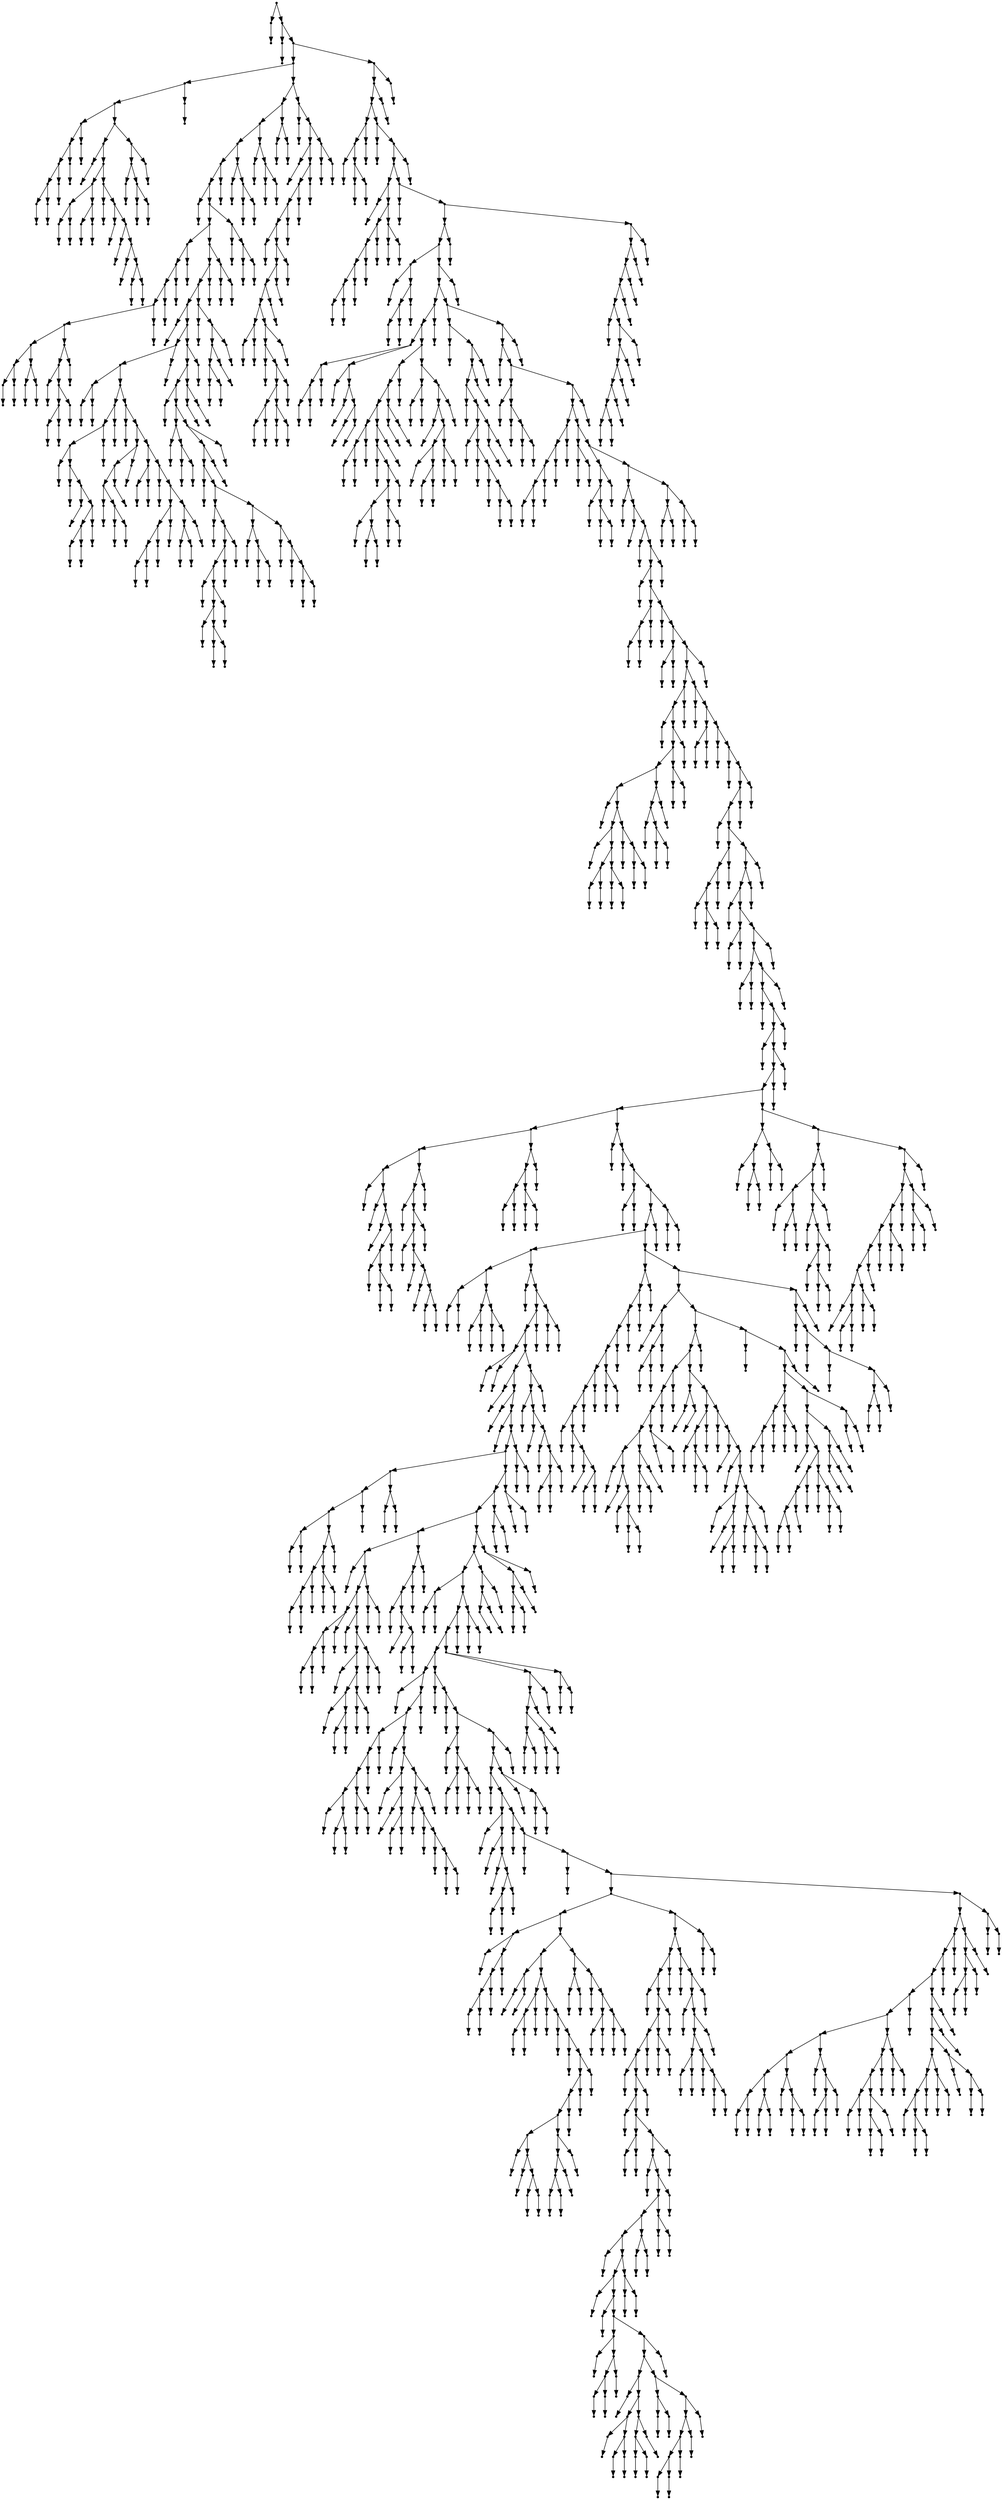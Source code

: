 digraph {
  1978 [shape=point];
  1 [shape=point];
  0 [shape=point];
  1977 [shape=point];
  3 [shape=point];
  2 [shape=point];
  1976 [shape=point];
  386 [shape=point];
  65 [shape=point];
  62 [shape=point];
  17 [shape=point];
  14 [shape=point];
  11 [shape=point];
  8 [shape=point];
  5 [shape=point];
  4 [shape=point];
  7 [shape=point];
  6 [shape=point];
  10 [shape=point];
  9 [shape=point];
  13 [shape=point];
  12 [shape=point];
  16 [shape=point];
  15 [shape=point];
  61 [shape=point];
  49 [shape=point];
  19 [shape=point];
  18 [shape=point];
  48 [shape=point];
  30 [shape=point];
  24 [shape=point];
  21 [shape=point];
  20 [shape=point];
  23 [shape=point];
  22 [shape=point];
  29 [shape=point];
  26 [shape=point];
  25 [shape=point];
  28 [shape=point];
  27 [shape=point];
  47 [shape=point];
  32 [shape=point];
  31 [shape=point];
  46 [shape=point];
  34 [shape=point];
  33 [shape=point];
  45 [shape=point];
  36 [shape=point];
  35 [shape=point];
  44 [shape=point];
  38 [shape=point];
  37 [shape=point];
  43 [shape=point];
  40 [shape=point];
  39 [shape=point];
  42 [shape=point];
  41 [shape=point];
  60 [shape=point];
  57 [shape=point];
  51 [shape=point];
  50 [shape=point];
  56 [shape=point];
  53 [shape=point];
  52 [shape=point];
  55 [shape=point];
  54 [shape=point];
  59 [shape=point];
  58 [shape=point];
  64 [shape=point];
  63 [shape=point];
  385 [shape=point];
  325 [shape=point];
  319 [shape=point];
  310 [shape=point];
  301 [shape=point];
  298 [shape=point];
  67 [shape=point];
  66 [shape=point];
  297 [shape=point];
  288 [shape=point];
  105 [shape=point];
  102 [shape=point];
  99 [shape=point];
  96 [shape=point];
  93 [shape=point];
  78 [shape=point];
  72 [shape=point];
  69 [shape=point];
  68 [shape=point];
  71 [shape=point];
  70 [shape=point];
  77 [shape=point];
  74 [shape=point];
  73 [shape=point];
  76 [shape=point];
  75 [shape=point];
  92 [shape=point];
  89 [shape=point];
  80 [shape=point];
  79 [shape=point];
  88 [shape=point];
  85 [shape=point];
  82 [shape=point];
  81 [shape=point];
  84 [shape=point];
  83 [shape=point];
  87 [shape=point];
  86 [shape=point];
  91 [shape=point];
  90 [shape=point];
  95 [shape=point];
  94 [shape=point];
  98 [shape=point];
  97 [shape=point];
  101 [shape=point];
  100 [shape=point];
  104 [shape=point];
  103 [shape=point];
  287 [shape=point];
  281 [shape=point];
  278 [shape=point];
  263 [shape=point];
  107 [shape=point];
  106 [shape=point];
  262 [shape=point];
  187 [shape=point];
  184 [shape=point];
  112 [shape=point];
  109 [shape=point];
  108 [shape=point];
  111 [shape=point];
  110 [shape=point];
  183 [shape=point];
  135 [shape=point];
  132 [shape=point];
  129 [shape=point];
  114 [shape=point];
  113 [shape=point];
  128 [shape=point];
  116 [shape=point];
  115 [shape=point];
  127 [shape=point];
  118 [shape=point];
  117 [shape=point];
  126 [shape=point];
  123 [shape=point];
  120 [shape=point];
  119 [shape=point];
  122 [shape=point];
  121 [shape=point];
  125 [shape=point];
  124 [shape=point];
  131 [shape=point];
  130 [shape=point];
  134 [shape=point];
  133 [shape=point];
  182 [shape=point];
  137 [shape=point];
  136 [shape=point];
  181 [shape=point];
  151 [shape=point];
  148 [shape=point];
  145 [shape=point];
  139 [shape=point];
  138 [shape=point];
  144 [shape=point];
  141 [shape=point];
  140 [shape=point];
  143 [shape=point];
  142 [shape=point];
  147 [shape=point];
  146 [shape=point];
  150 [shape=point];
  149 [shape=point];
  180 [shape=point];
  156 [shape=point];
  153 [shape=point];
  152 [shape=point];
  155 [shape=point];
  154 [shape=point];
  179 [shape=point];
  158 [shape=point];
  157 [shape=point];
  178 [shape=point];
  169 [shape=point];
  166 [shape=point];
  163 [shape=point];
  160 [shape=point];
  159 [shape=point];
  162 [shape=point];
  161 [shape=point];
  165 [shape=point];
  164 [shape=point];
  168 [shape=point];
  167 [shape=point];
  177 [shape=point];
  174 [shape=point];
  171 [shape=point];
  170 [shape=point];
  173 [shape=point];
  172 [shape=point];
  176 [shape=point];
  175 [shape=point];
  186 [shape=point];
  185 [shape=point];
  261 [shape=point];
  258 [shape=point];
  252 [shape=point];
  189 [shape=point];
  188 [shape=point];
  251 [shape=point];
  197 [shape=point];
  191 [shape=point];
  190 [shape=point];
  196 [shape=point];
  193 [shape=point];
  192 [shape=point];
  195 [shape=point];
  194 [shape=point];
  250 [shape=point];
  247 [shape=point];
  244 [shape=point];
  199 [shape=point];
  198 [shape=point];
  243 [shape=point];
  222 [shape=point];
  201 [shape=point];
  200 [shape=point];
  221 [shape=point];
  218 [shape=point];
  215 [shape=point];
  203 [shape=point];
  202 [shape=point];
  214 [shape=point];
  211 [shape=point];
  205 [shape=point];
  204 [shape=point];
  210 [shape=point];
  207 [shape=point];
  206 [shape=point];
  209 [shape=point];
  208 [shape=point];
  213 [shape=point];
  212 [shape=point];
  217 [shape=point];
  216 [shape=point];
  220 [shape=point];
  219 [shape=point];
  242 [shape=point];
  230 [shape=point];
  224 [shape=point];
  223 [shape=point];
  229 [shape=point];
  226 [shape=point];
  225 [shape=point];
  228 [shape=point];
  227 [shape=point];
  241 [shape=point];
  232 [shape=point];
  231 [shape=point];
  240 [shape=point];
  234 [shape=point];
  233 [shape=point];
  239 [shape=point];
  236 [shape=point];
  235 [shape=point];
  238 [shape=point];
  237 [shape=point];
  246 [shape=point];
  245 [shape=point];
  249 [shape=point];
  248 [shape=point];
  257 [shape=point];
  254 [shape=point];
  253 [shape=point];
  256 [shape=point];
  255 [shape=point];
  260 [shape=point];
  259 [shape=point];
  277 [shape=point];
  265 [shape=point];
  264 [shape=point];
  276 [shape=point];
  273 [shape=point];
  270 [shape=point];
  267 [shape=point];
  266 [shape=point];
  269 [shape=point];
  268 [shape=point];
  272 [shape=point];
  271 [shape=point];
  275 [shape=point];
  274 [shape=point];
  280 [shape=point];
  279 [shape=point];
  286 [shape=point];
  283 [shape=point];
  282 [shape=point];
  285 [shape=point];
  284 [shape=point];
  296 [shape=point];
  290 [shape=point];
  289 [shape=point];
  295 [shape=point];
  292 [shape=point];
  291 [shape=point];
  294 [shape=point];
  293 [shape=point];
  300 [shape=point];
  299 [shape=point];
  309 [shape=point];
  303 [shape=point];
  302 [shape=point];
  308 [shape=point];
  305 [shape=point];
  304 [shape=point];
  307 [shape=point];
  306 [shape=point];
  318 [shape=point];
  312 [shape=point];
  311 [shape=point];
  317 [shape=point];
  314 [shape=point];
  313 [shape=point];
  316 [shape=point];
  315 [shape=point];
  324 [shape=point];
  321 [shape=point];
  320 [shape=point];
  323 [shape=point];
  322 [shape=point];
  384 [shape=point];
  327 [shape=point];
  326 [shape=point];
  383 [shape=point];
  377 [shape=point];
  329 [shape=point];
  328 [shape=point];
  376 [shape=point];
  373 [shape=point];
  370 [shape=point];
  367 [shape=point];
  331 [shape=point];
  330 [shape=point];
  366 [shape=point];
  363 [shape=point];
  360 [shape=point];
  357 [shape=point];
  336 [shape=point];
  333 [shape=point];
  332 [shape=point];
  335 [shape=point];
  334 [shape=point];
  356 [shape=point];
  353 [shape=point];
  338 [shape=point];
  337 [shape=point];
  352 [shape=point];
  349 [shape=point];
  343 [shape=point];
  340 [shape=point];
  339 [shape=point];
  342 [shape=point];
  341 [shape=point];
  348 [shape=point];
  345 [shape=point];
  344 [shape=point];
  347 [shape=point];
  346 [shape=point];
  351 [shape=point];
  350 [shape=point];
  355 [shape=point];
  354 [shape=point];
  359 [shape=point];
  358 [shape=point];
  362 [shape=point];
  361 [shape=point];
  365 [shape=point];
  364 [shape=point];
  369 [shape=point];
  368 [shape=point];
  372 [shape=point];
  371 [shape=point];
  375 [shape=point];
  374 [shape=point];
  382 [shape=point];
  379 [shape=point];
  378 [shape=point];
  381 [shape=point];
  380 [shape=point];
  1975 [shape=point];
  1972 [shape=point];
  1969 [shape=point];
  397 [shape=point];
  394 [shape=point];
  388 [shape=point];
  387 [shape=point];
  393 [shape=point];
  390 [shape=point];
  389 [shape=point];
  392 [shape=point];
  391 [shape=point];
  396 [shape=point];
  395 [shape=point];
  1968 [shape=point];
  399 [shape=point];
  398 [shape=point];
  1967 [shape=point];
  1964 [shape=point];
  422 [shape=point];
  401 [shape=point];
  400 [shape=point];
  421 [shape=point];
  415 [shape=point];
  412 [shape=point];
  409 [shape=point];
  406 [shape=point];
  403 [shape=point];
  402 [shape=point];
  405 [shape=point];
  404 [shape=point];
  408 [shape=point];
  407 [shape=point];
  411 [shape=point];
  410 [shape=point];
  414 [shape=point];
  413 [shape=point];
  420 [shape=point];
  417 [shape=point];
  416 [shape=point];
  419 [shape=point];
  418 [shape=point];
  1963 [shape=point];
  424 [shape=point];
  423 [shape=point];
  1962 [shape=point];
  1929 [shape=point];
  1926 [shape=point];
  435 [shape=point];
  426 [shape=point];
  425 [shape=point];
  434 [shape=point];
  431 [shape=point];
  428 [shape=point];
  427 [shape=point];
  430 [shape=point];
  429 [shape=point];
  433 [shape=point];
  432 [shape=point];
  1925 [shape=point];
  1922 [shape=point];
  527 [shape=point];
  524 [shape=point];
  455 [shape=point];
  443 [shape=point];
  440 [shape=point];
  437 [shape=point];
  436 [shape=point];
  439 [shape=point];
  438 [shape=point];
  442 [shape=point];
  441 [shape=point];
  454 [shape=point];
  445 [shape=point];
  444 [shape=point];
  453 [shape=point];
  447 [shape=point];
  446 [shape=point];
  452 [shape=point];
  449 [shape=point];
  448 [shape=point];
  451 [shape=point];
  450 [shape=point];
  523 [shape=point];
  496 [shape=point];
  493 [shape=point];
  487 [shape=point];
  463 [shape=point];
  460 [shape=point];
  457 [shape=point];
  456 [shape=point];
  459 [shape=point];
  458 [shape=point];
  462 [shape=point];
  461 [shape=point];
  486 [shape=point];
  483 [shape=point];
  465 [shape=point];
  464 [shape=point];
  482 [shape=point];
  479 [shape=point];
  473 [shape=point];
  467 [shape=point];
  466 [shape=point];
  472 [shape=point];
  469 [shape=point];
  468 [shape=point];
  471 [shape=point];
  470 [shape=point];
  478 [shape=point];
  475 [shape=point];
  474 [shape=point];
  477 [shape=point];
  476 [shape=point];
  481 [shape=point];
  480 [shape=point];
  485 [shape=point];
  484 [shape=point];
  492 [shape=point];
  489 [shape=point];
  488 [shape=point];
  491 [shape=point];
  490 [shape=point];
  495 [shape=point];
  494 [shape=point];
  522 [shape=point];
  501 [shape=point];
  498 [shape=point];
  497 [shape=point];
  500 [shape=point];
  499 [shape=point];
  521 [shape=point];
  518 [shape=point];
  503 [shape=point];
  502 [shape=point];
  517 [shape=point];
  511 [shape=point];
  505 [shape=point];
  504 [shape=point];
  510 [shape=point];
  507 [shape=point];
  506 [shape=point];
  509 [shape=point];
  508 [shape=point];
  516 [shape=point];
  513 [shape=point];
  512 [shape=point];
  515 [shape=point];
  514 [shape=point];
  520 [shape=point];
  519 [shape=point];
  526 [shape=point];
  525 [shape=point];
  1921 [shape=point];
  559 [shape=point];
  529 [shape=point];
  528 [shape=point];
  558 [shape=point];
  555 [shape=point];
  552 [shape=point];
  531 [shape=point];
  530 [shape=point];
  551 [shape=point];
  545 [shape=point];
  533 [shape=point];
  532 [shape=point];
  544 [shape=point];
  535 [shape=point];
  534 [shape=point];
  543 [shape=point];
  537 [shape=point];
  536 [shape=point];
  542 [shape=point];
  539 [shape=point];
  538 [shape=point];
  541 [shape=point];
  540 [shape=point];
  550 [shape=point];
  547 [shape=point];
  546 [shape=point];
  549 [shape=point];
  548 [shape=point];
  554 [shape=point];
  553 [shape=point];
  557 [shape=point];
  556 [shape=point];
  1920 [shape=point];
  1917 [shape=point];
  561 [shape=point];
  560 [shape=point];
  1916 [shape=point];
  572 [shape=point];
  563 [shape=point];
  562 [shape=point];
  571 [shape=point];
  565 [shape=point];
  564 [shape=point];
  570 [shape=point];
  567 [shape=point];
  566 [shape=point];
  569 [shape=point];
  568 [shape=point];
  1915 [shape=point];
  1912 [shape=point];
  586 [shape=point];
  583 [shape=point];
  580 [shape=point];
  577 [shape=point];
  574 [shape=point];
  573 [shape=point];
  576 [shape=point];
  575 [shape=point];
  579 [shape=point];
  578 [shape=point];
  582 [shape=point];
  581 [shape=point];
  585 [shape=point];
  584 [shape=point];
  1911 [shape=point];
  591 [shape=point];
  588 [shape=point];
  587 [shape=point];
  590 [shape=point];
  589 [shape=point];
  1910 [shape=point];
  602 [shape=point];
  599 [shape=point];
  593 [shape=point];
  592 [shape=point];
  598 [shape=point];
  595 [shape=point];
  594 [shape=point];
  597 [shape=point];
  596 [shape=point];
  601 [shape=point];
  600 [shape=point];
  1909 [shape=point];
  1897 [shape=point];
  604 [shape=point];
  603 [shape=point];
  1896 [shape=point];
  606 [shape=point];
  605 [shape=point];
  1895 [shape=point];
  608 [shape=point];
  607 [shape=point];
  1894 [shape=point];
  1891 [shape=point];
  610 [shape=point];
  609 [shape=point];
  1890 [shape=point];
  618 [shape=point];
  615 [shape=point];
  612 [shape=point];
  611 [shape=point];
  614 [shape=point];
  613 [shape=point];
  617 [shape=point];
  616 [shape=point];
  1889 [shape=point];
  620 [shape=point];
  619 [shape=point];
  1888 [shape=point];
  625 [shape=point];
  622 [shape=point];
  621 [shape=point];
  624 [shape=point];
  623 [shape=point];
  1887 [shape=point];
  1884 [shape=point];
  678 [shape=point];
  675 [shape=point];
  627 [shape=point];
  626 [shape=point];
  674 [shape=point];
  671 [shape=point];
  665 [shape=point];
  653 [shape=point];
  629 [shape=point];
  628 [shape=point];
  652 [shape=point];
  643 [shape=point];
  631 [shape=point];
  630 [shape=point];
  642 [shape=point];
  636 [shape=point];
  633 [shape=point];
  632 [shape=point];
  635 [shape=point];
  634 [shape=point];
  641 [shape=point];
  638 [shape=point];
  637 [shape=point];
  640 [shape=point];
  639 [shape=point];
  651 [shape=point];
  645 [shape=point];
  644 [shape=point];
  650 [shape=point];
  647 [shape=point];
  646 [shape=point];
  649 [shape=point];
  648 [shape=point];
  664 [shape=point];
  661 [shape=point];
  655 [shape=point];
  654 [shape=point];
  660 [shape=point];
  657 [shape=point];
  656 [shape=point];
  659 [shape=point];
  658 [shape=point];
  663 [shape=point];
  662 [shape=point];
  670 [shape=point];
  667 [shape=point];
  666 [shape=point];
  669 [shape=point];
  668 [shape=point];
  673 [shape=point];
  672 [shape=point];
  677 [shape=point];
  676 [shape=point];
  1883 [shape=point];
  680 [shape=point];
  679 [shape=point];
  1882 [shape=point];
  685 [shape=point];
  682 [shape=point];
  681 [shape=point];
  684 [shape=point];
  683 [shape=point];
  1881 [shape=point];
  687 [shape=point];
  686 [shape=point];
  1880 [shape=point];
  689 [shape=point];
  688 [shape=point];
  1879 [shape=point];
  1876 [shape=point];
  1873 [shape=point];
  691 [shape=point];
  690 [shape=point];
  1872 [shape=point];
  705 [shape=point];
  702 [shape=point];
  699 [shape=point];
  693 [shape=point];
  692 [shape=point];
  698 [shape=point];
  695 [shape=point];
  694 [shape=point];
  697 [shape=point];
  696 [shape=point];
  701 [shape=point];
  700 [shape=point];
  704 [shape=point];
  703 [shape=point];
  1871 [shape=point];
  1868 [shape=point];
  1865 [shape=point];
  707 [shape=point];
  706 [shape=point];
  1864 [shape=point];
  712 [shape=point];
  709 [shape=point];
  708 [shape=point];
  711 [shape=point];
  710 [shape=point];
  1863 [shape=point];
  1860 [shape=point];
  717 [shape=point];
  714 [shape=point];
  713 [shape=point];
  716 [shape=point];
  715 [shape=point];
  1859 [shape=point];
  1856 [shape=point];
  719 [shape=point];
  718 [shape=point];
  1855 [shape=point];
  1852 [shape=point];
  721 [shape=point];
  720 [shape=point];
  1851 [shape=point];
  1848 [shape=point];
  1845 [shape=point];
  1758 [shape=point];
  780 [shape=point];
  765 [shape=point];
  741 [shape=point];
  723 [shape=point];
  722 [shape=point];
  740 [shape=point];
  725 [shape=point];
  724 [shape=point];
  739 [shape=point];
  727 [shape=point];
  726 [shape=point];
  738 [shape=point];
  735 [shape=point];
  729 [shape=point];
  728 [shape=point];
  734 [shape=point];
  731 [shape=point];
  730 [shape=point];
  733 [shape=point];
  732 [shape=point];
  737 [shape=point];
  736 [shape=point];
  764 [shape=point];
  761 [shape=point];
  743 [shape=point];
  742 [shape=point];
  760 [shape=point];
  757 [shape=point];
  745 [shape=point];
  744 [shape=point];
  756 [shape=point];
  747 [shape=point];
  746 [shape=point];
  755 [shape=point];
  749 [shape=point];
  748 [shape=point];
  754 [shape=point];
  751 [shape=point];
  750 [shape=point];
  753 [shape=point];
  752 [shape=point];
  759 [shape=point];
  758 [shape=point];
  763 [shape=point];
  762 [shape=point];
  779 [shape=point];
  776 [shape=point];
  770 [shape=point];
  767 [shape=point];
  766 [shape=point];
  769 [shape=point];
  768 [shape=point];
  775 [shape=point];
  772 [shape=point];
  771 [shape=point];
  774 [shape=point];
  773 [shape=point];
  778 [shape=point];
  777 [shape=point];
  1757 [shape=point];
  782 [shape=point];
  781 [shape=point];
  1756 [shape=point];
  784 [shape=point];
  783 [shape=point];
  1755 [shape=point];
  789 [shape=point];
  786 [shape=point];
  785 [shape=point];
  788 [shape=point];
  787 [shape=point];
  1754 [shape=point];
  1748 [shape=point];
  1745 [shape=point];
  1523 [shape=point];
  806 [shape=point];
  794 [shape=point];
  791 [shape=point];
  790 [shape=point];
  793 [shape=point];
  792 [shape=point];
  805 [shape=point];
  799 [shape=point];
  796 [shape=point];
  795 [shape=point];
  798 [shape=point];
  797 [shape=point];
  804 [shape=point];
  801 [shape=point];
  800 [shape=point];
  803 [shape=point];
  802 [shape=point];
  1522 [shape=point];
  808 [shape=point];
  807 [shape=point];
  1521 [shape=point];
  1515 [shape=point];
  1512 [shape=point];
  813 [shape=point];
  810 [shape=point];
  809 [shape=point];
  812 [shape=point];
  811 [shape=point];
  1511 [shape=point];
  1490 [shape=point];
  815 [shape=point];
  814 [shape=point];
  1489 [shape=point];
  817 [shape=point];
  816 [shape=point];
  1488 [shape=point];
  819 [shape=point];
  818 [shape=point];
  1487 [shape=point];
  1481 [shape=point];
  851 [shape=point];
  845 [shape=point];
  842 [shape=point];
  824 [shape=point];
  821 [shape=point];
  820 [shape=point];
  823 [shape=point];
  822 [shape=point];
  841 [shape=point];
  838 [shape=point];
  832 [shape=point];
  829 [shape=point];
  826 [shape=point];
  825 [shape=point];
  828 [shape=point];
  827 [shape=point];
  831 [shape=point];
  830 [shape=point];
  837 [shape=point];
  834 [shape=point];
  833 [shape=point];
  836 [shape=point];
  835 [shape=point];
  840 [shape=point];
  839 [shape=point];
  844 [shape=point];
  843 [shape=point];
  850 [shape=point];
  847 [shape=point];
  846 [shape=point];
  849 [shape=point];
  848 [shape=point];
  1480 [shape=point];
  1474 [shape=point];
  1468 [shape=point];
  916 [shape=point];
  898 [shape=point];
  853 [shape=point];
  852 [shape=point];
  897 [shape=point];
  891 [shape=point];
  864 [shape=point];
  861 [shape=point];
  858 [shape=point];
  855 [shape=point];
  854 [shape=point];
  857 [shape=point];
  856 [shape=point];
  860 [shape=point];
  859 [shape=point];
  863 [shape=point];
  862 [shape=point];
  890 [shape=point];
  866 [shape=point];
  865 [shape=point];
  889 [shape=point];
  883 [shape=point];
  868 [shape=point];
  867 [shape=point];
  882 [shape=point];
  876 [shape=point];
  870 [shape=point];
  869 [shape=point];
  875 [shape=point];
  872 [shape=point];
  871 [shape=point];
  874 [shape=point];
  873 [shape=point];
  881 [shape=point];
  878 [shape=point];
  877 [shape=point];
  880 [shape=point];
  879 [shape=point];
  888 [shape=point];
  885 [shape=point];
  884 [shape=point];
  887 [shape=point];
  886 [shape=point];
  896 [shape=point];
  893 [shape=point];
  892 [shape=point];
  895 [shape=point];
  894 [shape=point];
  915 [shape=point];
  912 [shape=point];
  909 [shape=point];
  900 [shape=point];
  899 [shape=point];
  908 [shape=point];
  902 [shape=point];
  901 [shape=point];
  907 [shape=point];
  904 [shape=point];
  903 [shape=point];
  906 [shape=point];
  905 [shape=point];
  911 [shape=point];
  910 [shape=point];
  914 [shape=point];
  913 [shape=point];
  1467 [shape=point];
  1455 [shape=point];
  1446 [shape=point];
  921 [shape=point];
  918 [shape=point];
  917 [shape=point];
  920 [shape=point];
  919 [shape=point];
  1445 [shape=point];
  1439 [shape=point];
  1436 [shape=point];
  1412 [shape=point];
  980 [shape=point];
  923 [shape=point];
  922 [shape=point];
  979 [shape=point];
  976 [shape=point];
  943 [shape=point];
  940 [shape=point];
  937 [shape=point];
  931 [shape=point];
  925 [shape=point];
  924 [shape=point];
  930 [shape=point];
  927 [shape=point];
  926 [shape=point];
  929 [shape=point];
  928 [shape=point];
  936 [shape=point];
  933 [shape=point];
  932 [shape=point];
  935 [shape=point];
  934 [shape=point];
  939 [shape=point];
  938 [shape=point];
  942 [shape=point];
  941 [shape=point];
  975 [shape=point];
  945 [shape=point];
  944 [shape=point];
  974 [shape=point];
  956 [shape=point];
  947 [shape=point];
  946 [shape=point];
  955 [shape=point];
  949 [shape=point];
  948 [shape=point];
  954 [shape=point];
  951 [shape=point];
  950 [shape=point];
  953 [shape=point];
  952 [shape=point];
  973 [shape=point];
  970 [shape=point];
  958 [shape=point];
  957 [shape=point];
  969 [shape=point];
  960 [shape=point];
  959 [shape=point];
  968 [shape=point];
  962 [shape=point];
  961 [shape=point];
  967 [shape=point];
  964 [shape=point];
  963 [shape=point];
  966 [shape=point];
  965 [shape=point];
  972 [shape=point];
  971 [shape=point];
  978 [shape=point];
  977 [shape=point];
  1411 [shape=point];
  982 [shape=point];
  981 [shape=point];
  1410 [shape=point];
  984 [shape=point];
  983 [shape=point];
  1409 [shape=point];
  998 [shape=point];
  986 [shape=point];
  985 [shape=point];
  997 [shape=point];
  991 [shape=point];
  988 [shape=point];
  987 [shape=point];
  990 [shape=point];
  989 [shape=point];
  996 [shape=point];
  993 [shape=point];
  992 [shape=point];
  995 [shape=point];
  994 [shape=point];
  1408 [shape=point];
  1405 [shape=point];
  1396 [shape=point];
  1000 [shape=point];
  999 [shape=point];
  1395 [shape=point];
  1017 [shape=point];
  1002 [shape=point];
  1001 [shape=point];
  1016 [shape=point];
  1004 [shape=point];
  1003 [shape=point];
  1015 [shape=point];
  1006 [shape=point];
  1005 [shape=point];
  1014 [shape=point];
  1011 [shape=point];
  1008 [shape=point];
  1007 [shape=point];
  1010 [shape=point];
  1009 [shape=point];
  1013 [shape=point];
  1012 [shape=point];
  1394 [shape=point];
  1019 [shape=point];
  1018 [shape=point];
  1393 [shape=point];
  1021 [shape=point];
  1020 [shape=point];
  1392 [shape=point];
  1023 [shape=point];
  1022 [shape=point];
  1391 [shape=point];
  1274 [shape=point];
  1115 [shape=point];
  1037 [shape=point];
  1025 [shape=point];
  1024 [shape=point];
  1036 [shape=point];
  1033 [shape=point];
  1030 [shape=point];
  1027 [shape=point];
  1026 [shape=point];
  1029 [shape=point];
  1028 [shape=point];
  1032 [shape=point];
  1031 [shape=point];
  1035 [shape=point];
  1034 [shape=point];
  1114 [shape=point];
  1093 [shape=point];
  1042 [shape=point];
  1039 [shape=point];
  1038 [shape=point];
  1041 [shape=point];
  1040 [shape=point];
  1092 [shape=point];
  1050 [shape=point];
  1047 [shape=point];
  1044 [shape=point];
  1043 [shape=point];
  1046 [shape=point];
  1045 [shape=point];
  1049 [shape=point];
  1048 [shape=point];
  1091 [shape=point];
  1052 [shape=point];
  1051 [shape=point];
  1090 [shape=point];
  1054 [shape=point];
  1053 [shape=point];
  1089 [shape=point];
  1056 [shape=point];
  1055 [shape=point];
  1088 [shape=point];
  1085 [shape=point];
  1082 [shape=point];
  1079 [shape=point];
  1067 [shape=point];
  1058 [shape=point];
  1057 [shape=point];
  1066 [shape=point];
  1060 [shape=point];
  1059 [shape=point];
  1065 [shape=point];
  1062 [shape=point];
  1061 [shape=point];
  1064 [shape=point];
  1063 [shape=point];
  1078 [shape=point];
  1075 [shape=point];
  1072 [shape=point];
  1069 [shape=point];
  1068 [shape=point];
  1071 [shape=point];
  1070 [shape=point];
  1074 [shape=point];
  1073 [shape=point];
  1077 [shape=point];
  1076 [shape=point];
  1081 [shape=point];
  1080 [shape=point];
  1084 [shape=point];
  1083 [shape=point];
  1087 [shape=point];
  1086 [shape=point];
  1113 [shape=point];
  1098 [shape=point];
  1095 [shape=point];
  1094 [shape=point];
  1097 [shape=point];
  1096 [shape=point];
  1112 [shape=point];
  1100 [shape=point];
  1099 [shape=point];
  1111 [shape=point];
  1105 [shape=point];
  1102 [shape=point];
  1101 [shape=point];
  1104 [shape=point];
  1103 [shape=point];
  1110 [shape=point];
  1107 [shape=point];
  1106 [shape=point];
  1109 [shape=point];
  1108 [shape=point];
  1273 [shape=point];
  1267 [shape=point];
  1240 [shape=point];
  1237 [shape=point];
  1117 [shape=point];
  1116 [shape=point];
  1236 [shape=point];
  1233 [shape=point];
  1227 [shape=point];
  1224 [shape=point];
  1119 [shape=point];
  1118 [shape=point];
  1223 [shape=point];
  1220 [shape=point];
  1121 [shape=point];
  1120 [shape=point];
  1219 [shape=point];
  1126 [shape=point];
  1123 [shape=point];
  1122 [shape=point];
  1125 [shape=point];
  1124 [shape=point];
  1218 [shape=point];
  1215 [shape=point];
  1128 [shape=point];
  1127 [shape=point];
  1214 [shape=point];
  1211 [shape=point];
  1205 [shape=point];
  1199 [shape=point];
  1130 [shape=point];
  1129 [shape=point];
  1198 [shape=point];
  1192 [shape=point];
  1132 [shape=point];
  1131 [shape=point];
  1191 [shape=point];
  1134 [shape=point];
  1133 [shape=point];
  1190 [shape=point];
  1145 [shape=point];
  1136 [shape=point];
  1135 [shape=point];
  1144 [shape=point];
  1141 [shape=point];
  1138 [shape=point];
  1137 [shape=point];
  1140 [shape=point];
  1139 [shape=point];
  1143 [shape=point];
  1142 [shape=point];
  1189 [shape=point];
  1186 [shape=point];
  1165 [shape=point];
  1147 [shape=point];
  1146 [shape=point];
  1164 [shape=point];
  1155 [shape=point];
  1149 [shape=point];
  1148 [shape=point];
  1154 [shape=point];
  1151 [shape=point];
  1150 [shape=point];
  1153 [shape=point];
  1152 [shape=point];
  1163 [shape=point];
  1160 [shape=point];
  1157 [shape=point];
  1156 [shape=point];
  1159 [shape=point];
  1158 [shape=point];
  1162 [shape=point];
  1161 [shape=point];
  1185 [shape=point];
  1170 [shape=point];
  1167 [shape=point];
  1166 [shape=point];
  1169 [shape=point];
  1168 [shape=point];
  1184 [shape=point];
  1181 [shape=point];
  1178 [shape=point];
  1175 [shape=point];
  1172 [shape=point];
  1171 [shape=point];
  1174 [shape=point];
  1173 [shape=point];
  1177 [shape=point];
  1176 [shape=point];
  1180 [shape=point];
  1179 [shape=point];
  1183 [shape=point];
  1182 [shape=point];
  1188 [shape=point];
  1187 [shape=point];
  1197 [shape=point];
  1194 [shape=point];
  1193 [shape=point];
  1196 [shape=point];
  1195 [shape=point];
  1204 [shape=point];
  1201 [shape=point];
  1200 [shape=point];
  1203 [shape=point];
  1202 [shape=point];
  1210 [shape=point];
  1207 [shape=point];
  1206 [shape=point];
  1209 [shape=point];
  1208 [shape=point];
  1213 [shape=point];
  1212 [shape=point];
  1217 [shape=point];
  1216 [shape=point];
  1222 [shape=point];
  1221 [shape=point];
  1226 [shape=point];
  1225 [shape=point];
  1232 [shape=point];
  1229 [shape=point];
  1228 [shape=point];
  1231 [shape=point];
  1230 [shape=point];
  1235 [shape=point];
  1234 [shape=point];
  1239 [shape=point];
  1238 [shape=point];
  1266 [shape=point];
  1242 [shape=point];
  1241 [shape=point];
  1265 [shape=point];
  1262 [shape=point];
  1244 [shape=point];
  1243 [shape=point];
  1261 [shape=point];
  1258 [shape=point];
  1249 [shape=point];
  1246 [shape=point];
  1245 [shape=point];
  1248 [shape=point];
  1247 [shape=point];
  1257 [shape=point];
  1251 [shape=point];
  1250 [shape=point];
  1256 [shape=point];
  1253 [shape=point];
  1252 [shape=point];
  1255 [shape=point];
  1254 [shape=point];
  1260 [shape=point];
  1259 [shape=point];
  1264 [shape=point];
  1263 [shape=point];
  1272 [shape=point];
  1269 [shape=point];
  1268 [shape=point];
  1271 [shape=point];
  1270 [shape=point];
  1390 [shape=point];
  1384 [shape=point];
  1372 [shape=point];
  1369 [shape=point];
  1366 [shape=point];
  1333 [shape=point];
  1330 [shape=point];
  1306 [shape=point];
  1294 [shape=point];
  1285 [shape=point];
  1279 [shape=point];
  1276 [shape=point];
  1275 [shape=point];
  1278 [shape=point];
  1277 [shape=point];
  1284 [shape=point];
  1281 [shape=point];
  1280 [shape=point];
  1283 [shape=point];
  1282 [shape=point];
  1293 [shape=point];
  1287 [shape=point];
  1286 [shape=point];
  1292 [shape=point];
  1289 [shape=point];
  1288 [shape=point];
  1291 [shape=point];
  1290 [shape=point];
  1305 [shape=point];
  1296 [shape=point];
  1295 [shape=point];
  1304 [shape=point];
  1301 [shape=point];
  1298 [shape=point];
  1297 [shape=point];
  1300 [shape=point];
  1299 [shape=point];
  1303 [shape=point];
  1302 [shape=point];
  1329 [shape=point];
  1323 [shape=point];
  1320 [shape=point];
  1311 [shape=point];
  1308 [shape=point];
  1307 [shape=point];
  1310 [shape=point];
  1309 [shape=point];
  1319 [shape=point];
  1316 [shape=point];
  1313 [shape=point];
  1312 [shape=point];
  1315 [shape=point];
  1314 [shape=point];
  1318 [shape=point];
  1317 [shape=point];
  1322 [shape=point];
  1321 [shape=point];
  1328 [shape=point];
  1325 [shape=point];
  1324 [shape=point];
  1327 [shape=point];
  1326 [shape=point];
  1332 [shape=point];
  1331 [shape=point];
  1365 [shape=point];
  1362 [shape=point];
  1359 [shape=point];
  1350 [shape=point];
  1344 [shape=point];
  1341 [shape=point];
  1335 [shape=point];
  1334 [shape=point];
  1340 [shape=point];
  1337 [shape=point];
  1336 [shape=point];
  1339 [shape=point];
  1338 [shape=point];
  1343 [shape=point];
  1342 [shape=point];
  1349 [shape=point];
  1346 [shape=point];
  1345 [shape=point];
  1348 [shape=point];
  1347 [shape=point];
  1358 [shape=point];
  1352 [shape=point];
  1351 [shape=point];
  1357 [shape=point];
  1354 [shape=point];
  1353 [shape=point];
  1356 [shape=point];
  1355 [shape=point];
  1361 [shape=point];
  1360 [shape=point];
  1364 [shape=point];
  1363 [shape=point];
  1368 [shape=point];
  1367 [shape=point];
  1371 [shape=point];
  1370 [shape=point];
  1383 [shape=point];
  1380 [shape=point];
  1377 [shape=point];
  1374 [shape=point];
  1373 [shape=point];
  1376 [shape=point];
  1375 [shape=point];
  1379 [shape=point];
  1378 [shape=point];
  1382 [shape=point];
  1381 [shape=point];
  1389 [shape=point];
  1386 [shape=point];
  1385 [shape=point];
  1388 [shape=point];
  1387 [shape=point];
  1404 [shape=point];
  1398 [shape=point];
  1397 [shape=point];
  1403 [shape=point];
  1400 [shape=point];
  1399 [shape=point];
  1402 [shape=point];
  1401 [shape=point];
  1407 [shape=point];
  1406 [shape=point];
  1435 [shape=point];
  1429 [shape=point];
  1426 [shape=point];
  1423 [shape=point];
  1417 [shape=point];
  1414 [shape=point];
  1413 [shape=point];
  1416 [shape=point];
  1415 [shape=point];
  1422 [shape=point];
  1419 [shape=point];
  1418 [shape=point];
  1421 [shape=point];
  1420 [shape=point];
  1425 [shape=point];
  1424 [shape=point];
  1428 [shape=point];
  1427 [shape=point];
  1434 [shape=point];
  1431 [shape=point];
  1430 [shape=point];
  1433 [shape=point];
  1432 [shape=point];
  1438 [shape=point];
  1437 [shape=point];
  1444 [shape=point];
  1441 [shape=point];
  1440 [shape=point];
  1443 [shape=point];
  1442 [shape=point];
  1454 [shape=point];
  1451 [shape=point];
  1448 [shape=point];
  1447 [shape=point];
  1450 [shape=point];
  1449 [shape=point];
  1453 [shape=point];
  1452 [shape=point];
  1466 [shape=point];
  1463 [shape=point];
  1460 [shape=point];
  1457 [shape=point];
  1456 [shape=point];
  1459 [shape=point];
  1458 [shape=point];
  1462 [shape=point];
  1461 [shape=point];
  1465 [shape=point];
  1464 [shape=point];
  1473 [shape=point];
  1470 [shape=point];
  1469 [shape=point];
  1472 [shape=point];
  1471 [shape=point];
  1479 [shape=point];
  1476 [shape=point];
  1475 [shape=point];
  1478 [shape=point];
  1477 [shape=point];
  1486 [shape=point];
  1483 [shape=point];
  1482 [shape=point];
  1485 [shape=point];
  1484 [shape=point];
  1510 [shape=point];
  1507 [shape=point];
  1492 [shape=point];
  1491 [shape=point];
  1506 [shape=point];
  1494 [shape=point];
  1493 [shape=point];
  1505 [shape=point];
  1496 [shape=point];
  1495 [shape=point];
  1504 [shape=point];
  1501 [shape=point];
  1498 [shape=point];
  1497 [shape=point];
  1500 [shape=point];
  1499 [shape=point];
  1503 [shape=point];
  1502 [shape=point];
  1509 [shape=point];
  1508 [shape=point];
  1514 [shape=point];
  1513 [shape=point];
  1520 [shape=point];
  1517 [shape=point];
  1516 [shape=point];
  1519 [shape=point];
  1518 [shape=point];
  1744 [shape=point];
  1561 [shape=point];
  1558 [shape=point];
  1555 [shape=point];
  1552 [shape=point];
  1549 [shape=point];
  1543 [shape=point];
  1540 [shape=point];
  1537 [shape=point];
  1525 [shape=point];
  1524 [shape=point];
  1536 [shape=point];
  1527 [shape=point];
  1526 [shape=point];
  1535 [shape=point];
  1529 [shape=point];
  1528 [shape=point];
  1534 [shape=point];
  1531 [shape=point];
  1530 [shape=point];
  1533 [shape=point];
  1532 [shape=point];
  1539 [shape=point];
  1538 [shape=point];
  1542 [shape=point];
  1541 [shape=point];
  1548 [shape=point];
  1545 [shape=point];
  1544 [shape=point];
  1547 [shape=point];
  1546 [shape=point];
  1551 [shape=point];
  1550 [shape=point];
  1554 [shape=point];
  1553 [shape=point];
  1557 [shape=point];
  1556 [shape=point];
  1560 [shape=point];
  1559 [shape=point];
  1743 [shape=point];
  1722 [shape=point];
  1572 [shape=point];
  1563 [shape=point];
  1562 [shape=point];
  1571 [shape=point];
  1568 [shape=point];
  1565 [shape=point];
  1564 [shape=point];
  1567 [shape=point];
  1566 [shape=point];
  1570 [shape=point];
  1569 [shape=point];
  1721 [shape=point];
  1661 [shape=point];
  1658 [shape=point];
  1607 [shape=point];
  1604 [shape=point];
  1601 [shape=point];
  1595 [shape=point];
  1586 [shape=point];
  1574 [shape=point];
  1573 [shape=point];
  1585 [shape=point];
  1576 [shape=point];
  1575 [shape=point];
  1584 [shape=point];
  1578 [shape=point];
  1577 [shape=point];
  1583 [shape=point];
  1580 [shape=point];
  1579 [shape=point];
  1582 [shape=point];
  1581 [shape=point];
  1594 [shape=point];
  1591 [shape=point];
  1588 [shape=point];
  1587 [shape=point];
  1590 [shape=point];
  1589 [shape=point];
  1593 [shape=point];
  1592 [shape=point];
  1600 [shape=point];
  1597 [shape=point];
  1596 [shape=point];
  1599 [shape=point];
  1598 [shape=point];
  1603 [shape=point];
  1602 [shape=point];
  1606 [shape=point];
  1605 [shape=point];
  1657 [shape=point];
  1612 [shape=point];
  1609 [shape=point];
  1608 [shape=point];
  1611 [shape=point];
  1610 [shape=point];
  1656 [shape=point];
  1623 [shape=point];
  1620 [shape=point];
  1614 [shape=point];
  1613 [shape=point];
  1619 [shape=point];
  1616 [shape=point];
  1615 [shape=point];
  1618 [shape=point];
  1617 [shape=point];
  1622 [shape=point];
  1621 [shape=point];
  1655 [shape=point];
  1625 [shape=point];
  1624 [shape=point];
  1654 [shape=point];
  1627 [shape=point];
  1626 [shape=point];
  1653 [shape=point];
  1629 [shape=point];
  1628 [shape=point];
  1652 [shape=point];
  1640 [shape=point];
  1631 [shape=point];
  1630 [shape=point];
  1639 [shape=point];
  1633 [shape=point];
  1632 [shape=point];
  1638 [shape=point];
  1635 [shape=point];
  1634 [shape=point];
  1637 [shape=point];
  1636 [shape=point];
  1651 [shape=point];
  1648 [shape=point];
  1642 [shape=point];
  1641 [shape=point];
  1647 [shape=point];
  1644 [shape=point];
  1643 [shape=point];
  1646 [shape=point];
  1645 [shape=point];
  1650 [shape=point];
  1649 [shape=point];
  1660 [shape=point];
  1659 [shape=point];
  1720 [shape=point];
  1663 [shape=point];
  1662 [shape=point];
  1719 [shape=point];
  1716 [shape=point];
  1677 [shape=point];
  1671 [shape=point];
  1668 [shape=point];
  1665 [shape=point];
  1664 [shape=point];
  1667 [shape=point];
  1666 [shape=point];
  1670 [shape=point];
  1669 [shape=point];
  1676 [shape=point];
  1673 [shape=point];
  1672 [shape=point];
  1675 [shape=point];
  1674 [shape=point];
  1715 [shape=point];
  1709 [shape=point];
  1700 [shape=point];
  1679 [shape=point];
  1678 [shape=point];
  1699 [shape=point];
  1690 [shape=point];
  1687 [shape=point];
  1684 [shape=point];
  1681 [shape=point];
  1680 [shape=point];
  1683 [shape=point];
  1682 [shape=point];
  1686 [shape=point];
  1685 [shape=point];
  1689 [shape=point];
  1688 [shape=point];
  1698 [shape=point];
  1692 [shape=point];
  1691 [shape=point];
  1697 [shape=point];
  1694 [shape=point];
  1693 [shape=point];
  1696 [shape=point];
  1695 [shape=point];
  1708 [shape=point];
  1705 [shape=point];
  1702 [shape=point];
  1701 [shape=point];
  1704 [shape=point];
  1703 [shape=point];
  1707 [shape=point];
  1706 [shape=point];
  1714 [shape=point];
  1711 [shape=point];
  1710 [shape=point];
  1713 [shape=point];
  1712 [shape=point];
  1718 [shape=point];
  1717 [shape=point];
  1742 [shape=point];
  1739 [shape=point];
  1724 [shape=point];
  1723 [shape=point];
  1738 [shape=point];
  1726 [shape=point];
  1725 [shape=point];
  1737 [shape=point];
  1728 [shape=point];
  1727 [shape=point];
  1736 [shape=point];
  1733 [shape=point];
  1730 [shape=point];
  1729 [shape=point];
  1732 [shape=point];
  1731 [shape=point];
  1735 [shape=point];
  1734 [shape=point];
  1741 [shape=point];
  1740 [shape=point];
  1747 [shape=point];
  1746 [shape=point];
  1753 [shape=point];
  1750 [shape=point];
  1749 [shape=point];
  1752 [shape=point];
  1751 [shape=point];
  1844 [shape=point];
  1772 [shape=point];
  1766 [shape=point];
  1760 [shape=point];
  1759 [shape=point];
  1765 [shape=point];
  1762 [shape=point];
  1761 [shape=point];
  1764 [shape=point];
  1763 [shape=point];
  1771 [shape=point];
  1768 [shape=point];
  1767 [shape=point];
  1770 [shape=point];
  1769 [shape=point];
  1843 [shape=point];
  1801 [shape=point];
  1798 [shape=point];
  1780 [shape=point];
  1774 [shape=point];
  1773 [shape=point];
  1779 [shape=point];
  1776 [shape=point];
  1775 [shape=point];
  1778 [shape=point];
  1777 [shape=point];
  1797 [shape=point];
  1794 [shape=point];
  1782 [shape=point];
  1781 [shape=point];
  1793 [shape=point];
  1790 [shape=point];
  1784 [shape=point];
  1783 [shape=point];
  1789 [shape=point];
  1786 [shape=point];
  1785 [shape=point];
  1788 [shape=point];
  1787 [shape=point];
  1792 [shape=point];
  1791 [shape=point];
  1796 [shape=point];
  1795 [shape=point];
  1800 [shape=point];
  1799 [shape=point];
  1842 [shape=point];
  1839 [shape=point];
  1830 [shape=point];
  1827 [shape=point];
  1821 [shape=point];
  1818 [shape=point];
  1815 [shape=point];
  1809 [shape=point];
  1803 [shape=point];
  1802 [shape=point];
  1808 [shape=point];
  1805 [shape=point];
  1804 [shape=point];
  1807 [shape=point];
  1806 [shape=point];
  1814 [shape=point];
  1811 [shape=point];
  1810 [shape=point];
  1813 [shape=point];
  1812 [shape=point];
  1817 [shape=point];
  1816 [shape=point];
  1820 [shape=point];
  1819 [shape=point];
  1826 [shape=point];
  1823 [shape=point];
  1822 [shape=point];
  1825 [shape=point];
  1824 [shape=point];
  1829 [shape=point];
  1828 [shape=point];
  1838 [shape=point];
  1835 [shape=point];
  1832 [shape=point];
  1831 [shape=point];
  1834 [shape=point];
  1833 [shape=point];
  1837 [shape=point];
  1836 [shape=point];
  1841 [shape=point];
  1840 [shape=point];
  1847 [shape=point];
  1846 [shape=point];
  1850 [shape=point];
  1849 [shape=point];
  1854 [shape=point];
  1853 [shape=point];
  1858 [shape=point];
  1857 [shape=point];
  1862 [shape=point];
  1861 [shape=point];
  1867 [shape=point];
  1866 [shape=point];
  1870 [shape=point];
  1869 [shape=point];
  1875 [shape=point];
  1874 [shape=point];
  1878 [shape=point];
  1877 [shape=point];
  1886 [shape=point];
  1885 [shape=point];
  1893 [shape=point];
  1892 [shape=point];
  1908 [shape=point];
  1902 [shape=point];
  1899 [shape=point];
  1898 [shape=point];
  1901 [shape=point];
  1900 [shape=point];
  1907 [shape=point];
  1904 [shape=point];
  1903 [shape=point];
  1906 [shape=point];
  1905 [shape=point];
  1914 [shape=point];
  1913 [shape=point];
  1919 [shape=point];
  1918 [shape=point];
  1924 [shape=point];
  1923 [shape=point];
  1928 [shape=point];
  1927 [shape=point];
  1961 [shape=point];
  1958 [shape=point];
  1955 [shape=point];
  1952 [shape=point];
  1949 [shape=point];
  1931 [shape=point];
  1930 [shape=point];
  1948 [shape=point];
  1945 [shape=point];
  1942 [shape=point];
  1939 [shape=point];
  1936 [shape=point];
  1933 [shape=point];
  1932 [shape=point];
  1935 [shape=point];
  1934 [shape=point];
  1938 [shape=point];
  1937 [shape=point];
  1941 [shape=point];
  1940 [shape=point];
  1944 [shape=point];
  1943 [shape=point];
  1947 [shape=point];
  1946 [shape=point];
  1951 [shape=point];
  1950 [shape=point];
  1954 [shape=point];
  1953 [shape=point];
  1957 [shape=point];
  1956 [shape=point];
  1960 [shape=point];
  1959 [shape=point];
  1966 [shape=point];
  1965 [shape=point];
  1971 [shape=point];
  1970 [shape=point];
  1974 [shape=point];
  1973 [shape=point];
1978 -> 1;
1 -> 0;
1978 -> 1977;
1977 -> 3;
3 -> 2;
1977 -> 1976;
1976 -> 386;
386 -> 65;
65 -> 62;
62 -> 17;
17 -> 14;
14 -> 11;
11 -> 8;
8 -> 5;
5 -> 4;
8 -> 7;
7 -> 6;
11 -> 10;
10 -> 9;
14 -> 13;
13 -> 12;
17 -> 16;
16 -> 15;
62 -> 61;
61 -> 49;
49 -> 19;
19 -> 18;
49 -> 48;
48 -> 30;
30 -> 24;
24 -> 21;
21 -> 20;
24 -> 23;
23 -> 22;
30 -> 29;
29 -> 26;
26 -> 25;
29 -> 28;
28 -> 27;
48 -> 47;
47 -> 32;
32 -> 31;
47 -> 46;
46 -> 34;
34 -> 33;
46 -> 45;
45 -> 36;
36 -> 35;
45 -> 44;
44 -> 38;
38 -> 37;
44 -> 43;
43 -> 40;
40 -> 39;
43 -> 42;
42 -> 41;
61 -> 60;
60 -> 57;
57 -> 51;
51 -> 50;
57 -> 56;
56 -> 53;
53 -> 52;
56 -> 55;
55 -> 54;
60 -> 59;
59 -> 58;
65 -> 64;
64 -> 63;
386 -> 385;
385 -> 325;
325 -> 319;
319 -> 310;
310 -> 301;
301 -> 298;
298 -> 67;
67 -> 66;
298 -> 297;
297 -> 288;
288 -> 105;
105 -> 102;
102 -> 99;
99 -> 96;
96 -> 93;
93 -> 78;
78 -> 72;
72 -> 69;
69 -> 68;
72 -> 71;
71 -> 70;
78 -> 77;
77 -> 74;
74 -> 73;
77 -> 76;
76 -> 75;
93 -> 92;
92 -> 89;
89 -> 80;
80 -> 79;
89 -> 88;
88 -> 85;
85 -> 82;
82 -> 81;
85 -> 84;
84 -> 83;
88 -> 87;
87 -> 86;
92 -> 91;
91 -> 90;
96 -> 95;
95 -> 94;
99 -> 98;
98 -> 97;
102 -> 101;
101 -> 100;
105 -> 104;
104 -> 103;
288 -> 287;
287 -> 281;
281 -> 278;
278 -> 263;
263 -> 107;
107 -> 106;
263 -> 262;
262 -> 187;
187 -> 184;
184 -> 112;
112 -> 109;
109 -> 108;
112 -> 111;
111 -> 110;
184 -> 183;
183 -> 135;
135 -> 132;
132 -> 129;
129 -> 114;
114 -> 113;
129 -> 128;
128 -> 116;
116 -> 115;
128 -> 127;
127 -> 118;
118 -> 117;
127 -> 126;
126 -> 123;
123 -> 120;
120 -> 119;
123 -> 122;
122 -> 121;
126 -> 125;
125 -> 124;
132 -> 131;
131 -> 130;
135 -> 134;
134 -> 133;
183 -> 182;
182 -> 137;
137 -> 136;
182 -> 181;
181 -> 151;
151 -> 148;
148 -> 145;
145 -> 139;
139 -> 138;
145 -> 144;
144 -> 141;
141 -> 140;
144 -> 143;
143 -> 142;
148 -> 147;
147 -> 146;
151 -> 150;
150 -> 149;
181 -> 180;
180 -> 156;
156 -> 153;
153 -> 152;
156 -> 155;
155 -> 154;
180 -> 179;
179 -> 158;
158 -> 157;
179 -> 178;
178 -> 169;
169 -> 166;
166 -> 163;
163 -> 160;
160 -> 159;
163 -> 162;
162 -> 161;
166 -> 165;
165 -> 164;
169 -> 168;
168 -> 167;
178 -> 177;
177 -> 174;
174 -> 171;
171 -> 170;
174 -> 173;
173 -> 172;
177 -> 176;
176 -> 175;
187 -> 186;
186 -> 185;
262 -> 261;
261 -> 258;
258 -> 252;
252 -> 189;
189 -> 188;
252 -> 251;
251 -> 197;
197 -> 191;
191 -> 190;
197 -> 196;
196 -> 193;
193 -> 192;
196 -> 195;
195 -> 194;
251 -> 250;
250 -> 247;
247 -> 244;
244 -> 199;
199 -> 198;
244 -> 243;
243 -> 222;
222 -> 201;
201 -> 200;
222 -> 221;
221 -> 218;
218 -> 215;
215 -> 203;
203 -> 202;
215 -> 214;
214 -> 211;
211 -> 205;
205 -> 204;
211 -> 210;
210 -> 207;
207 -> 206;
210 -> 209;
209 -> 208;
214 -> 213;
213 -> 212;
218 -> 217;
217 -> 216;
221 -> 220;
220 -> 219;
243 -> 242;
242 -> 230;
230 -> 224;
224 -> 223;
230 -> 229;
229 -> 226;
226 -> 225;
229 -> 228;
228 -> 227;
242 -> 241;
241 -> 232;
232 -> 231;
241 -> 240;
240 -> 234;
234 -> 233;
240 -> 239;
239 -> 236;
236 -> 235;
239 -> 238;
238 -> 237;
247 -> 246;
246 -> 245;
250 -> 249;
249 -> 248;
258 -> 257;
257 -> 254;
254 -> 253;
257 -> 256;
256 -> 255;
261 -> 260;
260 -> 259;
278 -> 277;
277 -> 265;
265 -> 264;
277 -> 276;
276 -> 273;
273 -> 270;
270 -> 267;
267 -> 266;
270 -> 269;
269 -> 268;
273 -> 272;
272 -> 271;
276 -> 275;
275 -> 274;
281 -> 280;
280 -> 279;
287 -> 286;
286 -> 283;
283 -> 282;
286 -> 285;
285 -> 284;
297 -> 296;
296 -> 290;
290 -> 289;
296 -> 295;
295 -> 292;
292 -> 291;
295 -> 294;
294 -> 293;
301 -> 300;
300 -> 299;
310 -> 309;
309 -> 303;
303 -> 302;
309 -> 308;
308 -> 305;
305 -> 304;
308 -> 307;
307 -> 306;
319 -> 318;
318 -> 312;
312 -> 311;
318 -> 317;
317 -> 314;
314 -> 313;
317 -> 316;
316 -> 315;
325 -> 324;
324 -> 321;
321 -> 320;
324 -> 323;
323 -> 322;
385 -> 384;
384 -> 327;
327 -> 326;
384 -> 383;
383 -> 377;
377 -> 329;
329 -> 328;
377 -> 376;
376 -> 373;
373 -> 370;
370 -> 367;
367 -> 331;
331 -> 330;
367 -> 366;
366 -> 363;
363 -> 360;
360 -> 357;
357 -> 336;
336 -> 333;
333 -> 332;
336 -> 335;
335 -> 334;
357 -> 356;
356 -> 353;
353 -> 338;
338 -> 337;
353 -> 352;
352 -> 349;
349 -> 343;
343 -> 340;
340 -> 339;
343 -> 342;
342 -> 341;
349 -> 348;
348 -> 345;
345 -> 344;
348 -> 347;
347 -> 346;
352 -> 351;
351 -> 350;
356 -> 355;
355 -> 354;
360 -> 359;
359 -> 358;
363 -> 362;
362 -> 361;
366 -> 365;
365 -> 364;
370 -> 369;
369 -> 368;
373 -> 372;
372 -> 371;
376 -> 375;
375 -> 374;
383 -> 382;
382 -> 379;
379 -> 378;
382 -> 381;
381 -> 380;
1976 -> 1975;
1975 -> 1972;
1972 -> 1969;
1969 -> 397;
397 -> 394;
394 -> 388;
388 -> 387;
394 -> 393;
393 -> 390;
390 -> 389;
393 -> 392;
392 -> 391;
397 -> 396;
396 -> 395;
1969 -> 1968;
1968 -> 399;
399 -> 398;
1968 -> 1967;
1967 -> 1964;
1964 -> 422;
422 -> 401;
401 -> 400;
422 -> 421;
421 -> 415;
415 -> 412;
412 -> 409;
409 -> 406;
406 -> 403;
403 -> 402;
406 -> 405;
405 -> 404;
409 -> 408;
408 -> 407;
412 -> 411;
411 -> 410;
415 -> 414;
414 -> 413;
421 -> 420;
420 -> 417;
417 -> 416;
420 -> 419;
419 -> 418;
1964 -> 1963;
1963 -> 424;
424 -> 423;
1963 -> 1962;
1962 -> 1929;
1929 -> 1926;
1926 -> 435;
435 -> 426;
426 -> 425;
435 -> 434;
434 -> 431;
431 -> 428;
428 -> 427;
431 -> 430;
430 -> 429;
434 -> 433;
433 -> 432;
1926 -> 1925;
1925 -> 1922;
1922 -> 527;
527 -> 524;
524 -> 455;
455 -> 443;
443 -> 440;
440 -> 437;
437 -> 436;
440 -> 439;
439 -> 438;
443 -> 442;
442 -> 441;
455 -> 454;
454 -> 445;
445 -> 444;
454 -> 453;
453 -> 447;
447 -> 446;
453 -> 452;
452 -> 449;
449 -> 448;
452 -> 451;
451 -> 450;
524 -> 523;
523 -> 496;
496 -> 493;
493 -> 487;
487 -> 463;
463 -> 460;
460 -> 457;
457 -> 456;
460 -> 459;
459 -> 458;
463 -> 462;
462 -> 461;
487 -> 486;
486 -> 483;
483 -> 465;
465 -> 464;
483 -> 482;
482 -> 479;
479 -> 473;
473 -> 467;
467 -> 466;
473 -> 472;
472 -> 469;
469 -> 468;
472 -> 471;
471 -> 470;
479 -> 478;
478 -> 475;
475 -> 474;
478 -> 477;
477 -> 476;
482 -> 481;
481 -> 480;
486 -> 485;
485 -> 484;
493 -> 492;
492 -> 489;
489 -> 488;
492 -> 491;
491 -> 490;
496 -> 495;
495 -> 494;
523 -> 522;
522 -> 501;
501 -> 498;
498 -> 497;
501 -> 500;
500 -> 499;
522 -> 521;
521 -> 518;
518 -> 503;
503 -> 502;
518 -> 517;
517 -> 511;
511 -> 505;
505 -> 504;
511 -> 510;
510 -> 507;
507 -> 506;
510 -> 509;
509 -> 508;
517 -> 516;
516 -> 513;
513 -> 512;
516 -> 515;
515 -> 514;
521 -> 520;
520 -> 519;
527 -> 526;
526 -> 525;
1922 -> 1921;
1921 -> 559;
559 -> 529;
529 -> 528;
559 -> 558;
558 -> 555;
555 -> 552;
552 -> 531;
531 -> 530;
552 -> 551;
551 -> 545;
545 -> 533;
533 -> 532;
545 -> 544;
544 -> 535;
535 -> 534;
544 -> 543;
543 -> 537;
537 -> 536;
543 -> 542;
542 -> 539;
539 -> 538;
542 -> 541;
541 -> 540;
551 -> 550;
550 -> 547;
547 -> 546;
550 -> 549;
549 -> 548;
555 -> 554;
554 -> 553;
558 -> 557;
557 -> 556;
1921 -> 1920;
1920 -> 1917;
1917 -> 561;
561 -> 560;
1917 -> 1916;
1916 -> 572;
572 -> 563;
563 -> 562;
572 -> 571;
571 -> 565;
565 -> 564;
571 -> 570;
570 -> 567;
567 -> 566;
570 -> 569;
569 -> 568;
1916 -> 1915;
1915 -> 1912;
1912 -> 586;
586 -> 583;
583 -> 580;
580 -> 577;
577 -> 574;
574 -> 573;
577 -> 576;
576 -> 575;
580 -> 579;
579 -> 578;
583 -> 582;
582 -> 581;
586 -> 585;
585 -> 584;
1912 -> 1911;
1911 -> 591;
591 -> 588;
588 -> 587;
591 -> 590;
590 -> 589;
1911 -> 1910;
1910 -> 602;
602 -> 599;
599 -> 593;
593 -> 592;
599 -> 598;
598 -> 595;
595 -> 594;
598 -> 597;
597 -> 596;
602 -> 601;
601 -> 600;
1910 -> 1909;
1909 -> 1897;
1897 -> 604;
604 -> 603;
1897 -> 1896;
1896 -> 606;
606 -> 605;
1896 -> 1895;
1895 -> 608;
608 -> 607;
1895 -> 1894;
1894 -> 1891;
1891 -> 610;
610 -> 609;
1891 -> 1890;
1890 -> 618;
618 -> 615;
615 -> 612;
612 -> 611;
615 -> 614;
614 -> 613;
618 -> 617;
617 -> 616;
1890 -> 1889;
1889 -> 620;
620 -> 619;
1889 -> 1888;
1888 -> 625;
625 -> 622;
622 -> 621;
625 -> 624;
624 -> 623;
1888 -> 1887;
1887 -> 1884;
1884 -> 678;
678 -> 675;
675 -> 627;
627 -> 626;
675 -> 674;
674 -> 671;
671 -> 665;
665 -> 653;
653 -> 629;
629 -> 628;
653 -> 652;
652 -> 643;
643 -> 631;
631 -> 630;
643 -> 642;
642 -> 636;
636 -> 633;
633 -> 632;
636 -> 635;
635 -> 634;
642 -> 641;
641 -> 638;
638 -> 637;
641 -> 640;
640 -> 639;
652 -> 651;
651 -> 645;
645 -> 644;
651 -> 650;
650 -> 647;
647 -> 646;
650 -> 649;
649 -> 648;
665 -> 664;
664 -> 661;
661 -> 655;
655 -> 654;
661 -> 660;
660 -> 657;
657 -> 656;
660 -> 659;
659 -> 658;
664 -> 663;
663 -> 662;
671 -> 670;
670 -> 667;
667 -> 666;
670 -> 669;
669 -> 668;
674 -> 673;
673 -> 672;
678 -> 677;
677 -> 676;
1884 -> 1883;
1883 -> 680;
680 -> 679;
1883 -> 1882;
1882 -> 685;
685 -> 682;
682 -> 681;
685 -> 684;
684 -> 683;
1882 -> 1881;
1881 -> 687;
687 -> 686;
1881 -> 1880;
1880 -> 689;
689 -> 688;
1880 -> 1879;
1879 -> 1876;
1876 -> 1873;
1873 -> 691;
691 -> 690;
1873 -> 1872;
1872 -> 705;
705 -> 702;
702 -> 699;
699 -> 693;
693 -> 692;
699 -> 698;
698 -> 695;
695 -> 694;
698 -> 697;
697 -> 696;
702 -> 701;
701 -> 700;
705 -> 704;
704 -> 703;
1872 -> 1871;
1871 -> 1868;
1868 -> 1865;
1865 -> 707;
707 -> 706;
1865 -> 1864;
1864 -> 712;
712 -> 709;
709 -> 708;
712 -> 711;
711 -> 710;
1864 -> 1863;
1863 -> 1860;
1860 -> 717;
717 -> 714;
714 -> 713;
717 -> 716;
716 -> 715;
1860 -> 1859;
1859 -> 1856;
1856 -> 719;
719 -> 718;
1856 -> 1855;
1855 -> 1852;
1852 -> 721;
721 -> 720;
1852 -> 1851;
1851 -> 1848;
1848 -> 1845;
1845 -> 1758;
1758 -> 780;
780 -> 765;
765 -> 741;
741 -> 723;
723 -> 722;
741 -> 740;
740 -> 725;
725 -> 724;
740 -> 739;
739 -> 727;
727 -> 726;
739 -> 738;
738 -> 735;
735 -> 729;
729 -> 728;
735 -> 734;
734 -> 731;
731 -> 730;
734 -> 733;
733 -> 732;
738 -> 737;
737 -> 736;
765 -> 764;
764 -> 761;
761 -> 743;
743 -> 742;
761 -> 760;
760 -> 757;
757 -> 745;
745 -> 744;
757 -> 756;
756 -> 747;
747 -> 746;
756 -> 755;
755 -> 749;
749 -> 748;
755 -> 754;
754 -> 751;
751 -> 750;
754 -> 753;
753 -> 752;
760 -> 759;
759 -> 758;
764 -> 763;
763 -> 762;
780 -> 779;
779 -> 776;
776 -> 770;
770 -> 767;
767 -> 766;
770 -> 769;
769 -> 768;
776 -> 775;
775 -> 772;
772 -> 771;
775 -> 774;
774 -> 773;
779 -> 778;
778 -> 777;
1758 -> 1757;
1757 -> 782;
782 -> 781;
1757 -> 1756;
1756 -> 784;
784 -> 783;
1756 -> 1755;
1755 -> 789;
789 -> 786;
786 -> 785;
789 -> 788;
788 -> 787;
1755 -> 1754;
1754 -> 1748;
1748 -> 1745;
1745 -> 1523;
1523 -> 806;
806 -> 794;
794 -> 791;
791 -> 790;
794 -> 793;
793 -> 792;
806 -> 805;
805 -> 799;
799 -> 796;
796 -> 795;
799 -> 798;
798 -> 797;
805 -> 804;
804 -> 801;
801 -> 800;
804 -> 803;
803 -> 802;
1523 -> 1522;
1522 -> 808;
808 -> 807;
1522 -> 1521;
1521 -> 1515;
1515 -> 1512;
1512 -> 813;
813 -> 810;
810 -> 809;
813 -> 812;
812 -> 811;
1512 -> 1511;
1511 -> 1490;
1490 -> 815;
815 -> 814;
1490 -> 1489;
1489 -> 817;
817 -> 816;
1489 -> 1488;
1488 -> 819;
819 -> 818;
1488 -> 1487;
1487 -> 1481;
1481 -> 851;
851 -> 845;
845 -> 842;
842 -> 824;
824 -> 821;
821 -> 820;
824 -> 823;
823 -> 822;
842 -> 841;
841 -> 838;
838 -> 832;
832 -> 829;
829 -> 826;
826 -> 825;
829 -> 828;
828 -> 827;
832 -> 831;
831 -> 830;
838 -> 837;
837 -> 834;
834 -> 833;
837 -> 836;
836 -> 835;
841 -> 840;
840 -> 839;
845 -> 844;
844 -> 843;
851 -> 850;
850 -> 847;
847 -> 846;
850 -> 849;
849 -> 848;
1481 -> 1480;
1480 -> 1474;
1474 -> 1468;
1468 -> 916;
916 -> 898;
898 -> 853;
853 -> 852;
898 -> 897;
897 -> 891;
891 -> 864;
864 -> 861;
861 -> 858;
858 -> 855;
855 -> 854;
858 -> 857;
857 -> 856;
861 -> 860;
860 -> 859;
864 -> 863;
863 -> 862;
891 -> 890;
890 -> 866;
866 -> 865;
890 -> 889;
889 -> 883;
883 -> 868;
868 -> 867;
883 -> 882;
882 -> 876;
876 -> 870;
870 -> 869;
876 -> 875;
875 -> 872;
872 -> 871;
875 -> 874;
874 -> 873;
882 -> 881;
881 -> 878;
878 -> 877;
881 -> 880;
880 -> 879;
889 -> 888;
888 -> 885;
885 -> 884;
888 -> 887;
887 -> 886;
897 -> 896;
896 -> 893;
893 -> 892;
896 -> 895;
895 -> 894;
916 -> 915;
915 -> 912;
912 -> 909;
909 -> 900;
900 -> 899;
909 -> 908;
908 -> 902;
902 -> 901;
908 -> 907;
907 -> 904;
904 -> 903;
907 -> 906;
906 -> 905;
912 -> 911;
911 -> 910;
915 -> 914;
914 -> 913;
1468 -> 1467;
1467 -> 1455;
1455 -> 1446;
1446 -> 921;
921 -> 918;
918 -> 917;
921 -> 920;
920 -> 919;
1446 -> 1445;
1445 -> 1439;
1439 -> 1436;
1436 -> 1412;
1412 -> 980;
980 -> 923;
923 -> 922;
980 -> 979;
979 -> 976;
976 -> 943;
943 -> 940;
940 -> 937;
937 -> 931;
931 -> 925;
925 -> 924;
931 -> 930;
930 -> 927;
927 -> 926;
930 -> 929;
929 -> 928;
937 -> 936;
936 -> 933;
933 -> 932;
936 -> 935;
935 -> 934;
940 -> 939;
939 -> 938;
943 -> 942;
942 -> 941;
976 -> 975;
975 -> 945;
945 -> 944;
975 -> 974;
974 -> 956;
956 -> 947;
947 -> 946;
956 -> 955;
955 -> 949;
949 -> 948;
955 -> 954;
954 -> 951;
951 -> 950;
954 -> 953;
953 -> 952;
974 -> 973;
973 -> 970;
970 -> 958;
958 -> 957;
970 -> 969;
969 -> 960;
960 -> 959;
969 -> 968;
968 -> 962;
962 -> 961;
968 -> 967;
967 -> 964;
964 -> 963;
967 -> 966;
966 -> 965;
973 -> 972;
972 -> 971;
979 -> 978;
978 -> 977;
1412 -> 1411;
1411 -> 982;
982 -> 981;
1411 -> 1410;
1410 -> 984;
984 -> 983;
1410 -> 1409;
1409 -> 998;
998 -> 986;
986 -> 985;
998 -> 997;
997 -> 991;
991 -> 988;
988 -> 987;
991 -> 990;
990 -> 989;
997 -> 996;
996 -> 993;
993 -> 992;
996 -> 995;
995 -> 994;
1409 -> 1408;
1408 -> 1405;
1405 -> 1396;
1396 -> 1000;
1000 -> 999;
1396 -> 1395;
1395 -> 1017;
1017 -> 1002;
1002 -> 1001;
1017 -> 1016;
1016 -> 1004;
1004 -> 1003;
1016 -> 1015;
1015 -> 1006;
1006 -> 1005;
1015 -> 1014;
1014 -> 1011;
1011 -> 1008;
1008 -> 1007;
1011 -> 1010;
1010 -> 1009;
1014 -> 1013;
1013 -> 1012;
1395 -> 1394;
1394 -> 1019;
1019 -> 1018;
1394 -> 1393;
1393 -> 1021;
1021 -> 1020;
1393 -> 1392;
1392 -> 1023;
1023 -> 1022;
1392 -> 1391;
1391 -> 1274;
1274 -> 1115;
1115 -> 1037;
1037 -> 1025;
1025 -> 1024;
1037 -> 1036;
1036 -> 1033;
1033 -> 1030;
1030 -> 1027;
1027 -> 1026;
1030 -> 1029;
1029 -> 1028;
1033 -> 1032;
1032 -> 1031;
1036 -> 1035;
1035 -> 1034;
1115 -> 1114;
1114 -> 1093;
1093 -> 1042;
1042 -> 1039;
1039 -> 1038;
1042 -> 1041;
1041 -> 1040;
1093 -> 1092;
1092 -> 1050;
1050 -> 1047;
1047 -> 1044;
1044 -> 1043;
1047 -> 1046;
1046 -> 1045;
1050 -> 1049;
1049 -> 1048;
1092 -> 1091;
1091 -> 1052;
1052 -> 1051;
1091 -> 1090;
1090 -> 1054;
1054 -> 1053;
1090 -> 1089;
1089 -> 1056;
1056 -> 1055;
1089 -> 1088;
1088 -> 1085;
1085 -> 1082;
1082 -> 1079;
1079 -> 1067;
1067 -> 1058;
1058 -> 1057;
1067 -> 1066;
1066 -> 1060;
1060 -> 1059;
1066 -> 1065;
1065 -> 1062;
1062 -> 1061;
1065 -> 1064;
1064 -> 1063;
1079 -> 1078;
1078 -> 1075;
1075 -> 1072;
1072 -> 1069;
1069 -> 1068;
1072 -> 1071;
1071 -> 1070;
1075 -> 1074;
1074 -> 1073;
1078 -> 1077;
1077 -> 1076;
1082 -> 1081;
1081 -> 1080;
1085 -> 1084;
1084 -> 1083;
1088 -> 1087;
1087 -> 1086;
1114 -> 1113;
1113 -> 1098;
1098 -> 1095;
1095 -> 1094;
1098 -> 1097;
1097 -> 1096;
1113 -> 1112;
1112 -> 1100;
1100 -> 1099;
1112 -> 1111;
1111 -> 1105;
1105 -> 1102;
1102 -> 1101;
1105 -> 1104;
1104 -> 1103;
1111 -> 1110;
1110 -> 1107;
1107 -> 1106;
1110 -> 1109;
1109 -> 1108;
1274 -> 1273;
1273 -> 1267;
1267 -> 1240;
1240 -> 1237;
1237 -> 1117;
1117 -> 1116;
1237 -> 1236;
1236 -> 1233;
1233 -> 1227;
1227 -> 1224;
1224 -> 1119;
1119 -> 1118;
1224 -> 1223;
1223 -> 1220;
1220 -> 1121;
1121 -> 1120;
1220 -> 1219;
1219 -> 1126;
1126 -> 1123;
1123 -> 1122;
1126 -> 1125;
1125 -> 1124;
1219 -> 1218;
1218 -> 1215;
1215 -> 1128;
1128 -> 1127;
1215 -> 1214;
1214 -> 1211;
1211 -> 1205;
1205 -> 1199;
1199 -> 1130;
1130 -> 1129;
1199 -> 1198;
1198 -> 1192;
1192 -> 1132;
1132 -> 1131;
1192 -> 1191;
1191 -> 1134;
1134 -> 1133;
1191 -> 1190;
1190 -> 1145;
1145 -> 1136;
1136 -> 1135;
1145 -> 1144;
1144 -> 1141;
1141 -> 1138;
1138 -> 1137;
1141 -> 1140;
1140 -> 1139;
1144 -> 1143;
1143 -> 1142;
1190 -> 1189;
1189 -> 1186;
1186 -> 1165;
1165 -> 1147;
1147 -> 1146;
1165 -> 1164;
1164 -> 1155;
1155 -> 1149;
1149 -> 1148;
1155 -> 1154;
1154 -> 1151;
1151 -> 1150;
1154 -> 1153;
1153 -> 1152;
1164 -> 1163;
1163 -> 1160;
1160 -> 1157;
1157 -> 1156;
1160 -> 1159;
1159 -> 1158;
1163 -> 1162;
1162 -> 1161;
1186 -> 1185;
1185 -> 1170;
1170 -> 1167;
1167 -> 1166;
1170 -> 1169;
1169 -> 1168;
1185 -> 1184;
1184 -> 1181;
1181 -> 1178;
1178 -> 1175;
1175 -> 1172;
1172 -> 1171;
1175 -> 1174;
1174 -> 1173;
1178 -> 1177;
1177 -> 1176;
1181 -> 1180;
1180 -> 1179;
1184 -> 1183;
1183 -> 1182;
1189 -> 1188;
1188 -> 1187;
1198 -> 1197;
1197 -> 1194;
1194 -> 1193;
1197 -> 1196;
1196 -> 1195;
1205 -> 1204;
1204 -> 1201;
1201 -> 1200;
1204 -> 1203;
1203 -> 1202;
1211 -> 1210;
1210 -> 1207;
1207 -> 1206;
1210 -> 1209;
1209 -> 1208;
1214 -> 1213;
1213 -> 1212;
1218 -> 1217;
1217 -> 1216;
1223 -> 1222;
1222 -> 1221;
1227 -> 1226;
1226 -> 1225;
1233 -> 1232;
1232 -> 1229;
1229 -> 1228;
1232 -> 1231;
1231 -> 1230;
1236 -> 1235;
1235 -> 1234;
1240 -> 1239;
1239 -> 1238;
1267 -> 1266;
1266 -> 1242;
1242 -> 1241;
1266 -> 1265;
1265 -> 1262;
1262 -> 1244;
1244 -> 1243;
1262 -> 1261;
1261 -> 1258;
1258 -> 1249;
1249 -> 1246;
1246 -> 1245;
1249 -> 1248;
1248 -> 1247;
1258 -> 1257;
1257 -> 1251;
1251 -> 1250;
1257 -> 1256;
1256 -> 1253;
1253 -> 1252;
1256 -> 1255;
1255 -> 1254;
1261 -> 1260;
1260 -> 1259;
1265 -> 1264;
1264 -> 1263;
1273 -> 1272;
1272 -> 1269;
1269 -> 1268;
1272 -> 1271;
1271 -> 1270;
1391 -> 1390;
1390 -> 1384;
1384 -> 1372;
1372 -> 1369;
1369 -> 1366;
1366 -> 1333;
1333 -> 1330;
1330 -> 1306;
1306 -> 1294;
1294 -> 1285;
1285 -> 1279;
1279 -> 1276;
1276 -> 1275;
1279 -> 1278;
1278 -> 1277;
1285 -> 1284;
1284 -> 1281;
1281 -> 1280;
1284 -> 1283;
1283 -> 1282;
1294 -> 1293;
1293 -> 1287;
1287 -> 1286;
1293 -> 1292;
1292 -> 1289;
1289 -> 1288;
1292 -> 1291;
1291 -> 1290;
1306 -> 1305;
1305 -> 1296;
1296 -> 1295;
1305 -> 1304;
1304 -> 1301;
1301 -> 1298;
1298 -> 1297;
1301 -> 1300;
1300 -> 1299;
1304 -> 1303;
1303 -> 1302;
1330 -> 1329;
1329 -> 1323;
1323 -> 1320;
1320 -> 1311;
1311 -> 1308;
1308 -> 1307;
1311 -> 1310;
1310 -> 1309;
1320 -> 1319;
1319 -> 1316;
1316 -> 1313;
1313 -> 1312;
1316 -> 1315;
1315 -> 1314;
1319 -> 1318;
1318 -> 1317;
1323 -> 1322;
1322 -> 1321;
1329 -> 1328;
1328 -> 1325;
1325 -> 1324;
1328 -> 1327;
1327 -> 1326;
1333 -> 1332;
1332 -> 1331;
1366 -> 1365;
1365 -> 1362;
1362 -> 1359;
1359 -> 1350;
1350 -> 1344;
1344 -> 1341;
1341 -> 1335;
1335 -> 1334;
1341 -> 1340;
1340 -> 1337;
1337 -> 1336;
1340 -> 1339;
1339 -> 1338;
1344 -> 1343;
1343 -> 1342;
1350 -> 1349;
1349 -> 1346;
1346 -> 1345;
1349 -> 1348;
1348 -> 1347;
1359 -> 1358;
1358 -> 1352;
1352 -> 1351;
1358 -> 1357;
1357 -> 1354;
1354 -> 1353;
1357 -> 1356;
1356 -> 1355;
1362 -> 1361;
1361 -> 1360;
1365 -> 1364;
1364 -> 1363;
1369 -> 1368;
1368 -> 1367;
1372 -> 1371;
1371 -> 1370;
1384 -> 1383;
1383 -> 1380;
1380 -> 1377;
1377 -> 1374;
1374 -> 1373;
1377 -> 1376;
1376 -> 1375;
1380 -> 1379;
1379 -> 1378;
1383 -> 1382;
1382 -> 1381;
1390 -> 1389;
1389 -> 1386;
1386 -> 1385;
1389 -> 1388;
1388 -> 1387;
1405 -> 1404;
1404 -> 1398;
1398 -> 1397;
1404 -> 1403;
1403 -> 1400;
1400 -> 1399;
1403 -> 1402;
1402 -> 1401;
1408 -> 1407;
1407 -> 1406;
1436 -> 1435;
1435 -> 1429;
1429 -> 1426;
1426 -> 1423;
1423 -> 1417;
1417 -> 1414;
1414 -> 1413;
1417 -> 1416;
1416 -> 1415;
1423 -> 1422;
1422 -> 1419;
1419 -> 1418;
1422 -> 1421;
1421 -> 1420;
1426 -> 1425;
1425 -> 1424;
1429 -> 1428;
1428 -> 1427;
1435 -> 1434;
1434 -> 1431;
1431 -> 1430;
1434 -> 1433;
1433 -> 1432;
1439 -> 1438;
1438 -> 1437;
1445 -> 1444;
1444 -> 1441;
1441 -> 1440;
1444 -> 1443;
1443 -> 1442;
1455 -> 1454;
1454 -> 1451;
1451 -> 1448;
1448 -> 1447;
1451 -> 1450;
1450 -> 1449;
1454 -> 1453;
1453 -> 1452;
1467 -> 1466;
1466 -> 1463;
1463 -> 1460;
1460 -> 1457;
1457 -> 1456;
1460 -> 1459;
1459 -> 1458;
1463 -> 1462;
1462 -> 1461;
1466 -> 1465;
1465 -> 1464;
1474 -> 1473;
1473 -> 1470;
1470 -> 1469;
1473 -> 1472;
1472 -> 1471;
1480 -> 1479;
1479 -> 1476;
1476 -> 1475;
1479 -> 1478;
1478 -> 1477;
1487 -> 1486;
1486 -> 1483;
1483 -> 1482;
1486 -> 1485;
1485 -> 1484;
1511 -> 1510;
1510 -> 1507;
1507 -> 1492;
1492 -> 1491;
1507 -> 1506;
1506 -> 1494;
1494 -> 1493;
1506 -> 1505;
1505 -> 1496;
1496 -> 1495;
1505 -> 1504;
1504 -> 1501;
1501 -> 1498;
1498 -> 1497;
1501 -> 1500;
1500 -> 1499;
1504 -> 1503;
1503 -> 1502;
1510 -> 1509;
1509 -> 1508;
1515 -> 1514;
1514 -> 1513;
1521 -> 1520;
1520 -> 1517;
1517 -> 1516;
1520 -> 1519;
1519 -> 1518;
1745 -> 1744;
1744 -> 1561;
1561 -> 1558;
1558 -> 1555;
1555 -> 1552;
1552 -> 1549;
1549 -> 1543;
1543 -> 1540;
1540 -> 1537;
1537 -> 1525;
1525 -> 1524;
1537 -> 1536;
1536 -> 1527;
1527 -> 1526;
1536 -> 1535;
1535 -> 1529;
1529 -> 1528;
1535 -> 1534;
1534 -> 1531;
1531 -> 1530;
1534 -> 1533;
1533 -> 1532;
1540 -> 1539;
1539 -> 1538;
1543 -> 1542;
1542 -> 1541;
1549 -> 1548;
1548 -> 1545;
1545 -> 1544;
1548 -> 1547;
1547 -> 1546;
1552 -> 1551;
1551 -> 1550;
1555 -> 1554;
1554 -> 1553;
1558 -> 1557;
1557 -> 1556;
1561 -> 1560;
1560 -> 1559;
1744 -> 1743;
1743 -> 1722;
1722 -> 1572;
1572 -> 1563;
1563 -> 1562;
1572 -> 1571;
1571 -> 1568;
1568 -> 1565;
1565 -> 1564;
1568 -> 1567;
1567 -> 1566;
1571 -> 1570;
1570 -> 1569;
1722 -> 1721;
1721 -> 1661;
1661 -> 1658;
1658 -> 1607;
1607 -> 1604;
1604 -> 1601;
1601 -> 1595;
1595 -> 1586;
1586 -> 1574;
1574 -> 1573;
1586 -> 1585;
1585 -> 1576;
1576 -> 1575;
1585 -> 1584;
1584 -> 1578;
1578 -> 1577;
1584 -> 1583;
1583 -> 1580;
1580 -> 1579;
1583 -> 1582;
1582 -> 1581;
1595 -> 1594;
1594 -> 1591;
1591 -> 1588;
1588 -> 1587;
1591 -> 1590;
1590 -> 1589;
1594 -> 1593;
1593 -> 1592;
1601 -> 1600;
1600 -> 1597;
1597 -> 1596;
1600 -> 1599;
1599 -> 1598;
1604 -> 1603;
1603 -> 1602;
1607 -> 1606;
1606 -> 1605;
1658 -> 1657;
1657 -> 1612;
1612 -> 1609;
1609 -> 1608;
1612 -> 1611;
1611 -> 1610;
1657 -> 1656;
1656 -> 1623;
1623 -> 1620;
1620 -> 1614;
1614 -> 1613;
1620 -> 1619;
1619 -> 1616;
1616 -> 1615;
1619 -> 1618;
1618 -> 1617;
1623 -> 1622;
1622 -> 1621;
1656 -> 1655;
1655 -> 1625;
1625 -> 1624;
1655 -> 1654;
1654 -> 1627;
1627 -> 1626;
1654 -> 1653;
1653 -> 1629;
1629 -> 1628;
1653 -> 1652;
1652 -> 1640;
1640 -> 1631;
1631 -> 1630;
1640 -> 1639;
1639 -> 1633;
1633 -> 1632;
1639 -> 1638;
1638 -> 1635;
1635 -> 1634;
1638 -> 1637;
1637 -> 1636;
1652 -> 1651;
1651 -> 1648;
1648 -> 1642;
1642 -> 1641;
1648 -> 1647;
1647 -> 1644;
1644 -> 1643;
1647 -> 1646;
1646 -> 1645;
1651 -> 1650;
1650 -> 1649;
1661 -> 1660;
1660 -> 1659;
1721 -> 1720;
1720 -> 1663;
1663 -> 1662;
1720 -> 1719;
1719 -> 1716;
1716 -> 1677;
1677 -> 1671;
1671 -> 1668;
1668 -> 1665;
1665 -> 1664;
1668 -> 1667;
1667 -> 1666;
1671 -> 1670;
1670 -> 1669;
1677 -> 1676;
1676 -> 1673;
1673 -> 1672;
1676 -> 1675;
1675 -> 1674;
1716 -> 1715;
1715 -> 1709;
1709 -> 1700;
1700 -> 1679;
1679 -> 1678;
1700 -> 1699;
1699 -> 1690;
1690 -> 1687;
1687 -> 1684;
1684 -> 1681;
1681 -> 1680;
1684 -> 1683;
1683 -> 1682;
1687 -> 1686;
1686 -> 1685;
1690 -> 1689;
1689 -> 1688;
1699 -> 1698;
1698 -> 1692;
1692 -> 1691;
1698 -> 1697;
1697 -> 1694;
1694 -> 1693;
1697 -> 1696;
1696 -> 1695;
1709 -> 1708;
1708 -> 1705;
1705 -> 1702;
1702 -> 1701;
1705 -> 1704;
1704 -> 1703;
1708 -> 1707;
1707 -> 1706;
1715 -> 1714;
1714 -> 1711;
1711 -> 1710;
1714 -> 1713;
1713 -> 1712;
1719 -> 1718;
1718 -> 1717;
1743 -> 1742;
1742 -> 1739;
1739 -> 1724;
1724 -> 1723;
1739 -> 1738;
1738 -> 1726;
1726 -> 1725;
1738 -> 1737;
1737 -> 1728;
1728 -> 1727;
1737 -> 1736;
1736 -> 1733;
1733 -> 1730;
1730 -> 1729;
1733 -> 1732;
1732 -> 1731;
1736 -> 1735;
1735 -> 1734;
1742 -> 1741;
1741 -> 1740;
1748 -> 1747;
1747 -> 1746;
1754 -> 1753;
1753 -> 1750;
1750 -> 1749;
1753 -> 1752;
1752 -> 1751;
1845 -> 1844;
1844 -> 1772;
1772 -> 1766;
1766 -> 1760;
1760 -> 1759;
1766 -> 1765;
1765 -> 1762;
1762 -> 1761;
1765 -> 1764;
1764 -> 1763;
1772 -> 1771;
1771 -> 1768;
1768 -> 1767;
1771 -> 1770;
1770 -> 1769;
1844 -> 1843;
1843 -> 1801;
1801 -> 1798;
1798 -> 1780;
1780 -> 1774;
1774 -> 1773;
1780 -> 1779;
1779 -> 1776;
1776 -> 1775;
1779 -> 1778;
1778 -> 1777;
1798 -> 1797;
1797 -> 1794;
1794 -> 1782;
1782 -> 1781;
1794 -> 1793;
1793 -> 1790;
1790 -> 1784;
1784 -> 1783;
1790 -> 1789;
1789 -> 1786;
1786 -> 1785;
1789 -> 1788;
1788 -> 1787;
1793 -> 1792;
1792 -> 1791;
1797 -> 1796;
1796 -> 1795;
1801 -> 1800;
1800 -> 1799;
1843 -> 1842;
1842 -> 1839;
1839 -> 1830;
1830 -> 1827;
1827 -> 1821;
1821 -> 1818;
1818 -> 1815;
1815 -> 1809;
1809 -> 1803;
1803 -> 1802;
1809 -> 1808;
1808 -> 1805;
1805 -> 1804;
1808 -> 1807;
1807 -> 1806;
1815 -> 1814;
1814 -> 1811;
1811 -> 1810;
1814 -> 1813;
1813 -> 1812;
1818 -> 1817;
1817 -> 1816;
1821 -> 1820;
1820 -> 1819;
1827 -> 1826;
1826 -> 1823;
1823 -> 1822;
1826 -> 1825;
1825 -> 1824;
1830 -> 1829;
1829 -> 1828;
1839 -> 1838;
1838 -> 1835;
1835 -> 1832;
1832 -> 1831;
1835 -> 1834;
1834 -> 1833;
1838 -> 1837;
1837 -> 1836;
1842 -> 1841;
1841 -> 1840;
1848 -> 1847;
1847 -> 1846;
1851 -> 1850;
1850 -> 1849;
1855 -> 1854;
1854 -> 1853;
1859 -> 1858;
1858 -> 1857;
1863 -> 1862;
1862 -> 1861;
1868 -> 1867;
1867 -> 1866;
1871 -> 1870;
1870 -> 1869;
1876 -> 1875;
1875 -> 1874;
1879 -> 1878;
1878 -> 1877;
1887 -> 1886;
1886 -> 1885;
1894 -> 1893;
1893 -> 1892;
1909 -> 1908;
1908 -> 1902;
1902 -> 1899;
1899 -> 1898;
1902 -> 1901;
1901 -> 1900;
1908 -> 1907;
1907 -> 1904;
1904 -> 1903;
1907 -> 1906;
1906 -> 1905;
1915 -> 1914;
1914 -> 1913;
1920 -> 1919;
1919 -> 1918;
1925 -> 1924;
1924 -> 1923;
1929 -> 1928;
1928 -> 1927;
1962 -> 1961;
1961 -> 1958;
1958 -> 1955;
1955 -> 1952;
1952 -> 1949;
1949 -> 1931;
1931 -> 1930;
1949 -> 1948;
1948 -> 1945;
1945 -> 1942;
1942 -> 1939;
1939 -> 1936;
1936 -> 1933;
1933 -> 1932;
1936 -> 1935;
1935 -> 1934;
1939 -> 1938;
1938 -> 1937;
1942 -> 1941;
1941 -> 1940;
1945 -> 1944;
1944 -> 1943;
1948 -> 1947;
1947 -> 1946;
1952 -> 1951;
1951 -> 1950;
1955 -> 1954;
1954 -> 1953;
1958 -> 1957;
1957 -> 1956;
1961 -> 1960;
1960 -> 1959;
1967 -> 1966;
1966 -> 1965;
1972 -> 1971;
1971 -> 1970;
1975 -> 1974;
1974 -> 1973;
}
